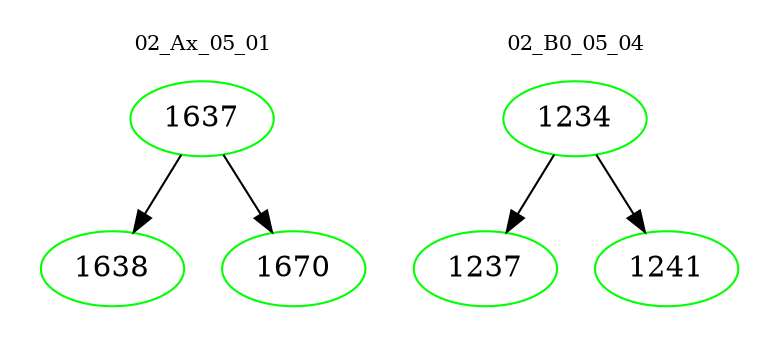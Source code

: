 digraph{
subgraph cluster_0 {
color = white
label = "02_Ax_05_01";
fontsize=10;
T0_1637 [label="1637", color="green"]
T0_1637 -> T0_1638 [color="black"]
T0_1638 [label="1638", color="green"]
T0_1637 -> T0_1670 [color="black"]
T0_1670 [label="1670", color="green"]
}
subgraph cluster_1 {
color = white
label = "02_B0_05_04";
fontsize=10;
T1_1234 [label="1234", color="green"]
T1_1234 -> T1_1237 [color="black"]
T1_1237 [label="1237", color="green"]
T1_1234 -> T1_1241 [color="black"]
T1_1241 [label="1241", color="green"]
}
}

